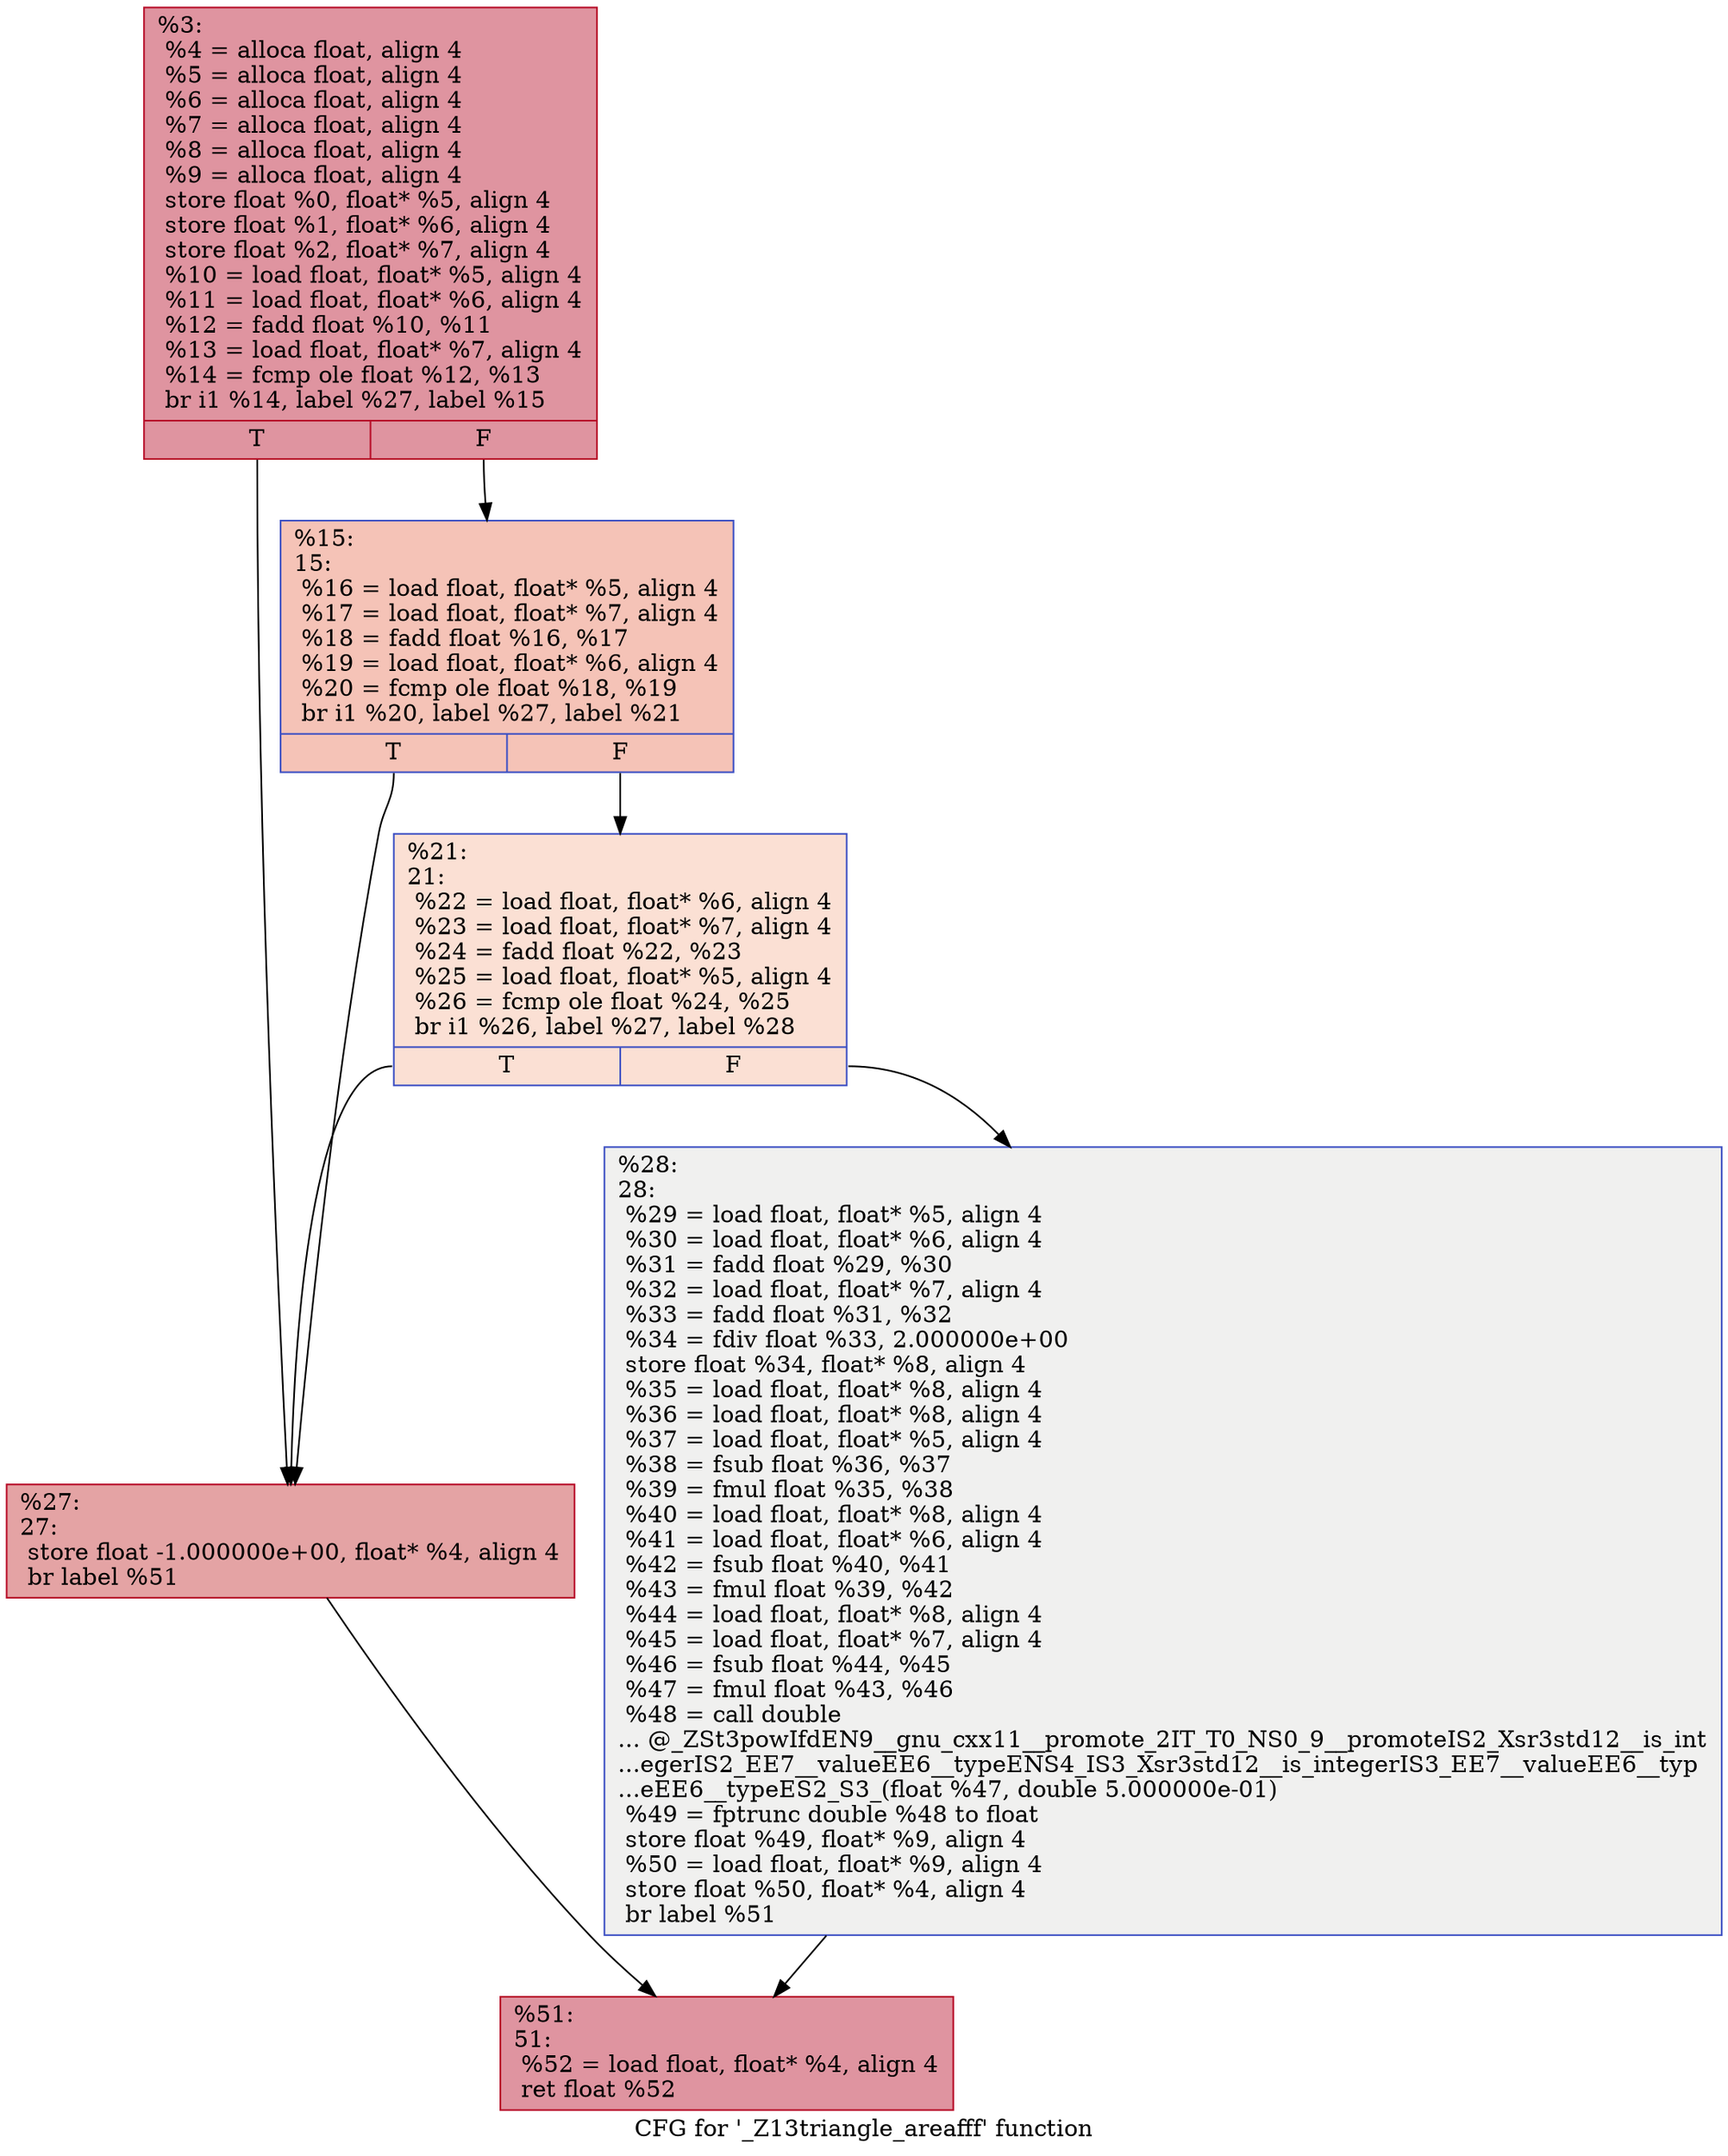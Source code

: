 digraph "CFG for '_Z13triangle_areafff' function" {
	label="CFG for '_Z13triangle_areafff' function";

	Node0x5614825e63e0 [shape=record,color="#b70d28ff", style=filled, fillcolor="#b70d2870",label="{%3:\l  %4 = alloca float, align 4\l  %5 = alloca float, align 4\l  %6 = alloca float, align 4\l  %7 = alloca float, align 4\l  %8 = alloca float, align 4\l  %9 = alloca float, align 4\l  store float %0, float* %5, align 4\l  store float %1, float* %6, align 4\l  store float %2, float* %7, align 4\l  %10 = load float, float* %5, align 4\l  %11 = load float, float* %6, align 4\l  %12 = fadd float %10, %11\l  %13 = load float, float* %7, align 4\l  %14 = fcmp ole float %12, %13\l  br i1 %14, label %27, label %15\l|{<s0>T|<s1>F}}"];
	Node0x5614825e63e0:s0 -> Node0x5614825e6a40;
	Node0x5614825e63e0:s1 -> Node0x5614825e7170;
	Node0x5614825e7170 [shape=record,color="#3d50c3ff", style=filled, fillcolor="#e8765c70",label="{%15:\l15:                                               \l  %16 = load float, float* %5, align 4\l  %17 = load float, float* %7, align 4\l  %18 = fadd float %16, %17\l  %19 = load float, float* %6, align 4\l  %20 = fcmp ole float %18, %19\l  br i1 %20, label %27, label %21\l|{<s0>T|<s1>F}}"];
	Node0x5614825e7170:s0 -> Node0x5614825e6a40;
	Node0x5614825e7170:s1 -> Node0x5614825e7450;
	Node0x5614825e7450 [shape=record,color="#3d50c3ff", style=filled, fillcolor="#f7b99e70",label="{%21:\l21:                                               \l  %22 = load float, float* %6, align 4\l  %23 = load float, float* %7, align 4\l  %24 = fadd float %22, %23\l  %25 = load float, float* %5, align 4\l  %26 = fcmp ole float %24, %25\l  br i1 %26, label %27, label %28\l|{<s0>T|<s1>F}}"];
	Node0x5614825e7450:s0 -> Node0x5614825e6a40;
	Node0x5614825e7450:s1 -> Node0x5614825e77c0;
	Node0x5614825e6a40 [shape=record,color="#b70d28ff", style=filled, fillcolor="#c32e3170",label="{%27:\l27:                                               \l  store float -1.000000e+00, float* %4, align 4\l  br label %51\l}"];
	Node0x5614825e6a40 -> Node0x5614825e8360;
	Node0x5614825e77c0 [shape=record,color="#3d50c3ff", style=filled, fillcolor="#dedcdb70",label="{%28:\l28:                                               \l  %29 = load float, float* %5, align 4\l  %30 = load float, float* %6, align 4\l  %31 = fadd float %29, %30\l  %32 = load float, float* %7, align 4\l  %33 = fadd float %31, %32\l  %34 = fdiv float %33, 2.000000e+00\l  store float %34, float* %8, align 4\l  %35 = load float, float* %8, align 4\l  %36 = load float, float* %8, align 4\l  %37 = load float, float* %5, align 4\l  %38 = fsub float %36, %37\l  %39 = fmul float %35, %38\l  %40 = load float, float* %8, align 4\l  %41 = load float, float* %6, align 4\l  %42 = fsub float %40, %41\l  %43 = fmul float %39, %42\l  %44 = load float, float* %8, align 4\l  %45 = load float, float* %7, align 4\l  %46 = fsub float %44, %45\l  %47 = fmul float %43, %46\l  %48 = call double\l... @_ZSt3powIfdEN9__gnu_cxx11__promote_2IT_T0_NS0_9__promoteIS2_Xsr3std12__is_int\l...egerIS2_EE7__valueEE6__typeENS4_IS3_Xsr3std12__is_integerIS3_EE7__valueEE6__typ\l...eEE6__typeES2_S3_(float %47, double 5.000000e-01)\l  %49 = fptrunc double %48 to float\l  store float %49, float* %9, align 4\l  %50 = load float, float* %9, align 4\l  store float %50, float* %4, align 4\l  br label %51\l}"];
	Node0x5614825e77c0 -> Node0x5614825e8360;
	Node0x5614825e8360 [shape=record,color="#b70d28ff", style=filled, fillcolor="#b70d2870",label="{%51:\l51:                                               \l  %52 = load float, float* %4, align 4\l  ret float %52\l}"];
}
